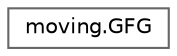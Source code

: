 digraph "Graphical Class Hierarchy"
{
 // LATEX_PDF_SIZE
  bgcolor="transparent";
  edge [fontname=Helvetica,fontsize=10,labelfontname=Helvetica,labelfontsize=10];
  node [fontname=Helvetica,fontsize=10,shape=box,height=0.2,width=0.4];
  rankdir="LR";
  Node0 [id="Node000000",label="moving.GFG",height=0.2,width=0.4,color="grey40", fillcolor="white", style="filled",URL="$classmoving_1_1_g_f_g.html",tooltip=" "];
}

